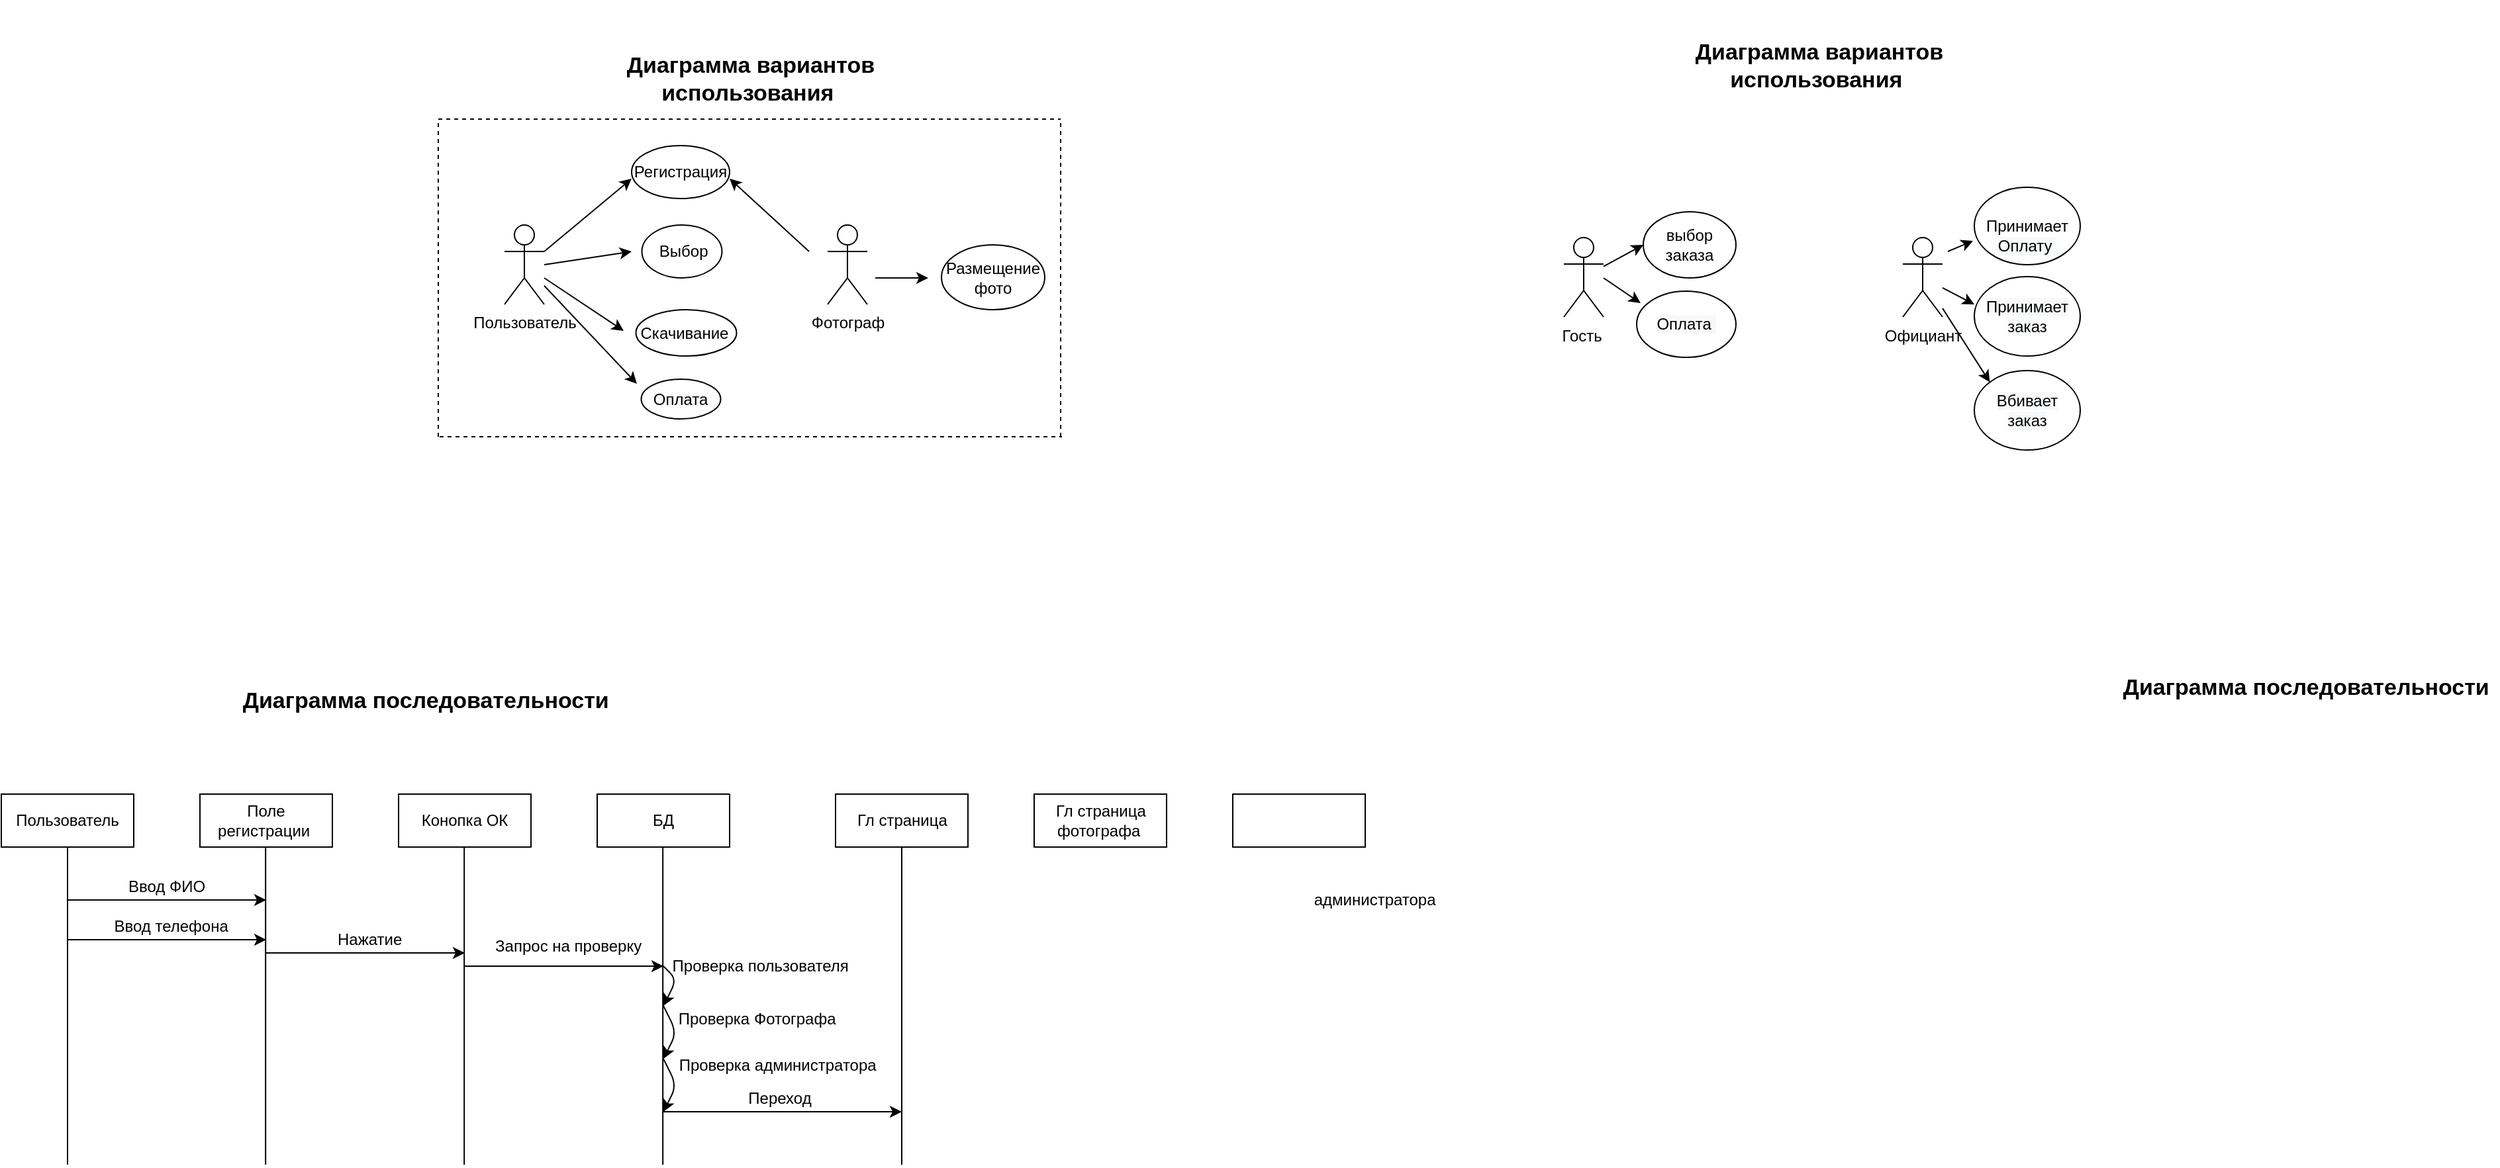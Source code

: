 <mxfile version="13.7.9" type="github">
  <diagram id="YE69xBtVCRSE5VGeOWay" name="Page-1">
    <mxGraphModel dx="2012" dy="662" grid="1" gridSize="10" guides="1" tooltips="1" connect="1" arrows="1" fold="1" page="1" pageScale="1" pageWidth="827" pageHeight="1169" math="0" shadow="0">
      <root>
        <mxCell id="0" />
        <mxCell id="1" parent="0" />
        <mxCell id="iiHJ2bzhxihyjnqLkJOd-1" value="Пользователь" style="shape=umlActor;verticalLabelPosition=bottom;verticalAlign=top;html=1;outlineConnect=0;" vertex="1" parent="1">
          <mxGeometry x="170" y="250" width="30" height="60" as="geometry" />
        </mxCell>
        <mxCell id="iiHJ2bzhxihyjnqLkJOd-2" value="Фотограф" style="shape=umlActor;verticalLabelPosition=bottom;verticalAlign=top;html=1;outlineConnect=0;" vertex="1" parent="1">
          <mxGeometry x="414" y="250" width="30" height="60" as="geometry" />
        </mxCell>
        <mxCell id="iiHJ2bzhxihyjnqLkJOd-3" value="&lt;font style=&quot;font-size: 17px&quot;&gt;&lt;b&gt;Диаграмма вариантов использования&amp;nbsp;&lt;/b&gt;&lt;/font&gt;" style="text;html=1;align=center;verticalAlign=middle;whiteSpace=wrap;rounded=0;" vertex="1" parent="1">
          <mxGeometry x="213" y="90" width="286" height="100" as="geometry" />
        </mxCell>
        <mxCell id="iiHJ2bzhxihyjnqLkJOd-8" value="" style="ellipse;whiteSpace=wrap;html=1;" vertex="1" parent="1">
          <mxGeometry x="273.25" y="366.5" width="60" height="30" as="geometry" />
        </mxCell>
        <mxCell id="iiHJ2bzhxihyjnqLkJOd-9" value="" style="ellipse;whiteSpace=wrap;html=1;" vertex="1" parent="1">
          <mxGeometry x="500" y="265" width="78" height="49" as="geometry" />
        </mxCell>
        <mxCell id="iiHJ2bzhxihyjnqLkJOd-10" value="" style="ellipse;whiteSpace=wrap;html=1;" vertex="1" parent="1">
          <mxGeometry x="273.75" y="250" width="60.5" height="40" as="geometry" />
        </mxCell>
        <mxCell id="iiHJ2bzhxihyjnqLkJOd-11" value="" style="ellipse;whiteSpace=wrap;html=1;" vertex="1" parent="1">
          <mxGeometry x="266" y="190" width="74" height="40" as="geometry" />
        </mxCell>
        <mxCell id="iiHJ2bzhxihyjnqLkJOd-12" value="" style="ellipse;whiteSpace=wrap;html=1;" vertex="1" parent="1">
          <mxGeometry x="269.25" y="314" width="76" height="35" as="geometry" />
        </mxCell>
        <mxCell id="iiHJ2bzhxihyjnqLkJOd-13" value="Регистрация" style="text;html=1;strokeColor=none;fillColor=none;align=center;verticalAlign=middle;whiteSpace=wrap;rounded=0;" vertex="1" parent="1">
          <mxGeometry x="283" y="200" width="40" height="20" as="geometry" />
        </mxCell>
        <mxCell id="iiHJ2bzhxihyjnqLkJOd-15" value="Выбор&amp;nbsp;" style="text;html=1;strokeColor=none;fillColor=none;align=center;verticalAlign=middle;whiteSpace=wrap;rounded=0;" vertex="1" parent="1">
          <mxGeometry x="287.25" y="260" width="40" height="20" as="geometry" />
        </mxCell>
        <mxCell id="iiHJ2bzhxihyjnqLkJOd-16" value="Оплата" style="text;html=1;strokeColor=none;fillColor=none;align=center;verticalAlign=middle;whiteSpace=wrap;rounded=0;" vertex="1" parent="1">
          <mxGeometry x="283.25" y="371.5" width="40" height="20" as="geometry" />
        </mxCell>
        <mxCell id="iiHJ2bzhxihyjnqLkJOd-17" value="Скачивание" style="text;html=1;strokeColor=none;fillColor=none;align=center;verticalAlign=middle;whiteSpace=wrap;rounded=0;" vertex="1" parent="1">
          <mxGeometry x="286.25" y="321.5" width="40" height="20" as="geometry" />
        </mxCell>
        <mxCell id="iiHJ2bzhxihyjnqLkJOd-20" value="Размещение фото" style="text;html=1;strokeColor=none;fillColor=none;align=center;verticalAlign=middle;whiteSpace=wrap;rounded=0;" vertex="1" parent="1">
          <mxGeometry x="499" y="270" width="80" height="40" as="geometry" />
        </mxCell>
        <mxCell id="iiHJ2bzhxihyjnqLkJOd-24" value="" style="endArrow=classic;html=1;" edge="1" parent="1">
          <mxGeometry width="50" height="50" relative="1" as="geometry">
            <mxPoint x="200" y="270" as="sourcePoint" />
            <mxPoint x="266" y="215" as="targetPoint" />
          </mxGeometry>
        </mxCell>
        <mxCell id="iiHJ2bzhxihyjnqLkJOd-26" value="" style="endArrow=classic;html=1;" edge="1" parent="1">
          <mxGeometry width="50" height="50" relative="1" as="geometry">
            <mxPoint x="400" y="270" as="sourcePoint" />
            <mxPoint x="340" y="215" as="targetPoint" />
          </mxGeometry>
        </mxCell>
        <mxCell id="iiHJ2bzhxihyjnqLkJOd-27" value="" style="endArrow=classic;html=1;" edge="1" parent="1">
          <mxGeometry width="50" height="50" relative="1" as="geometry">
            <mxPoint x="450" y="290" as="sourcePoint" />
            <mxPoint x="490" y="290" as="targetPoint" />
          </mxGeometry>
        </mxCell>
        <mxCell id="iiHJ2bzhxihyjnqLkJOd-28" value="" style="endArrow=classic;html=1;" edge="1" parent="1">
          <mxGeometry width="50" height="50" relative="1" as="geometry">
            <mxPoint x="200" y="280" as="sourcePoint" />
            <mxPoint x="266" y="270" as="targetPoint" />
          </mxGeometry>
        </mxCell>
        <mxCell id="iiHJ2bzhxihyjnqLkJOd-29" value="" style="endArrow=classic;html=1;" edge="1" parent="1">
          <mxGeometry width="50" height="50" relative="1" as="geometry">
            <mxPoint x="200" y="290" as="sourcePoint" />
            <mxPoint x="260" y="330" as="targetPoint" />
          </mxGeometry>
        </mxCell>
        <mxCell id="iiHJ2bzhxihyjnqLkJOd-30" value="" style="endArrow=classic;html=1;" edge="1" parent="1" source="iiHJ2bzhxihyjnqLkJOd-1">
          <mxGeometry width="50" height="50" relative="1" as="geometry">
            <mxPoint x="216" y="300" as="sourcePoint" />
            <mxPoint x="270" y="370" as="targetPoint" />
          </mxGeometry>
        </mxCell>
        <mxCell id="iiHJ2bzhxihyjnqLkJOd-31" value="" style="endArrow=none;dashed=1;html=1;" edge="1" parent="1">
          <mxGeometry width="50" height="50" relative="1" as="geometry">
            <mxPoint x="121" y="410" as="sourcePoint" />
            <mxPoint x="591" y="410" as="targetPoint" />
          </mxGeometry>
        </mxCell>
        <mxCell id="iiHJ2bzhxihyjnqLkJOd-32" value="" style="endArrow=none;dashed=1;html=1;" edge="1" parent="1">
          <mxGeometry width="50" height="50" relative="1" as="geometry">
            <mxPoint x="120" y="410" as="sourcePoint" />
            <mxPoint x="120" y="170" as="targetPoint" />
          </mxGeometry>
        </mxCell>
        <mxCell id="iiHJ2bzhxihyjnqLkJOd-33" value="" style="endArrow=none;dashed=1;html=1;" edge="1" parent="1">
          <mxGeometry width="50" height="50" relative="1" as="geometry">
            <mxPoint x="120" y="170" as="sourcePoint" />
            <mxPoint x="590" y="170" as="targetPoint" />
          </mxGeometry>
        </mxCell>
        <mxCell id="iiHJ2bzhxihyjnqLkJOd-34" value="" style="endArrow=none;dashed=1;html=1;" edge="1" parent="1">
          <mxGeometry width="50" height="50" relative="1" as="geometry">
            <mxPoint x="590" y="410" as="sourcePoint" />
            <mxPoint x="590" y="170" as="targetPoint" />
          </mxGeometry>
        </mxCell>
        <mxCell id="iiHJ2bzhxihyjnqLkJOd-35" value="&lt;font style=&quot;font-size: 17px&quot;&gt;&lt;b&gt;Диаграмма вариантов использования&amp;nbsp;&lt;/b&gt;&lt;/font&gt;" style="text;html=1;align=center;verticalAlign=middle;whiteSpace=wrap;rounded=0;" vertex="1" parent="1">
          <mxGeometry x="1020" y="80" width="286" height="100" as="geometry" />
        </mxCell>
        <mxCell id="iiHJ2bzhxihyjnqLkJOd-36" value="Гость&amp;nbsp;" style="shape=umlActor;verticalLabelPosition=bottom;verticalAlign=top;html=1;outlineConnect=0;" vertex="1" parent="1">
          <mxGeometry x="970" y="259.5" width="30" height="60" as="geometry" />
        </mxCell>
        <mxCell id="iiHJ2bzhxihyjnqLkJOd-37" value="Официант" style="shape=umlActor;verticalLabelPosition=bottom;verticalAlign=top;html=1;outlineConnect=0;" vertex="1" parent="1">
          <mxGeometry x="1226" y="259.5" width="30" height="60" as="geometry" />
        </mxCell>
        <mxCell id="iiHJ2bzhxihyjnqLkJOd-44" value="" style="ellipse;whiteSpace=wrap;html=1;" vertex="1" parent="1">
          <mxGeometry x="1030" y="240" width="70" height="50" as="geometry" />
        </mxCell>
        <mxCell id="iiHJ2bzhxihyjnqLkJOd-46" value="выбор заказа" style="text;html=1;strokeColor=none;fillColor=none;align=center;verticalAlign=middle;whiteSpace=wrap;rounded=0;" vertex="1" parent="1">
          <mxGeometry x="1045" y="255" width="40" height="20" as="geometry" />
        </mxCell>
        <mxCell id="iiHJ2bzhxihyjnqLkJOd-47" value="&#xa;&#xa;&lt;span style=&quot;color: rgb(0, 0, 0); font-family: helvetica; font-size: 12px; font-style: normal; font-weight: 400; letter-spacing: normal; text-align: center; text-indent: 0px; text-transform: none; word-spacing: 0px; background-color: rgb(248, 249, 250); display: inline; float: none;&quot;&gt;Оплата&amp;nbsp;&lt;/span&gt;&#xa;&#xa;" style="ellipse;whiteSpace=wrap;html=1;" vertex="1" parent="1">
          <mxGeometry x="1025" y="300" width="75" height="50" as="geometry" />
        </mxCell>
        <mxCell id="iiHJ2bzhxihyjnqLkJOd-48" value="&lt;br&gt;Принимает&lt;br&gt;&lt;span style=&quot;color: rgb(0 , 0 , 0) ; font-family: &amp;#34;helvetica&amp;#34; ; font-size: 12px ; font-style: normal ; font-weight: 400 ; letter-spacing: normal ; text-align: center ; text-indent: 0px ; text-transform: none ; word-spacing: 0px ; background-color: rgb(248 , 249 , 250) ; display: inline ; float: none&quot;&gt;Оплату&amp;nbsp;&lt;/span&gt;&lt;br&gt;" style="ellipse;whiteSpace=wrap;html=1;" vertex="1" parent="1">
          <mxGeometry x="1280" y="221.5" width="80" height="58.5" as="geometry" />
        </mxCell>
        <mxCell id="iiHJ2bzhxihyjnqLkJOd-49" value="&#xa;&#xa;&lt;span style=&quot;color: rgb(0, 0, 0); font-family: helvetica; font-size: 12px; font-style: normal; font-weight: 400; letter-spacing: normal; text-align: center; text-indent: 0px; text-transform: none; word-spacing: 0px; background-color: rgb(248, 249, 250); display: inline; float: none;&quot;&gt;Принимает заказ&lt;/span&gt;&#xa;&#xa;" style="ellipse;whiteSpace=wrap;html=1;" vertex="1" parent="1">
          <mxGeometry x="1280" y="289" width="80" height="60" as="geometry" />
        </mxCell>
        <mxCell id="iiHJ2bzhxihyjnqLkJOd-50" value="&#xa;&#xa;&lt;span style=&quot;color: rgb(0, 0, 0); font-family: helvetica; font-size: 12px; font-style: normal; font-weight: 400; letter-spacing: normal; text-align: center; text-indent: 0px; text-transform: none; word-spacing: 0px; background-color: rgb(248, 249, 250); display: inline; float: none;&quot;&gt;Вбивает заказ&lt;/span&gt;&#xa;&#xa;" style="ellipse;whiteSpace=wrap;html=1;" vertex="1" parent="1">
          <mxGeometry x="1280" y="360" width="80" height="60" as="geometry" />
        </mxCell>
        <mxCell id="iiHJ2bzhxihyjnqLkJOd-51" value="" style="endArrow=classic;html=1;entryX=0;entryY=0.5;entryDx=0;entryDy=0;" edge="1" parent="1" source="iiHJ2bzhxihyjnqLkJOd-36" target="iiHJ2bzhxihyjnqLkJOd-44">
          <mxGeometry width="50" height="50" relative="1" as="geometry">
            <mxPoint x="1010" y="270" as="sourcePoint" />
            <mxPoint x="1080" y="240" as="targetPoint" />
          </mxGeometry>
        </mxCell>
        <mxCell id="iiHJ2bzhxihyjnqLkJOd-52" value="" style="endArrow=classic;html=1;entryX=0.04;entryY=0.18;entryDx=0;entryDy=0;entryPerimeter=0;" edge="1" parent="1" target="iiHJ2bzhxihyjnqLkJOd-47">
          <mxGeometry width="50" height="50" relative="1" as="geometry">
            <mxPoint x="1000" y="290" as="sourcePoint" />
            <mxPoint x="1040" y="275" as="targetPoint" />
          </mxGeometry>
        </mxCell>
        <mxCell id="iiHJ2bzhxihyjnqLkJOd-56" value="" style="endArrow=classic;html=1;entryX=0;entryY=0.35;entryDx=0;entryDy=0;entryPerimeter=0;" edge="1" parent="1" source="iiHJ2bzhxihyjnqLkJOd-37" target="iiHJ2bzhxihyjnqLkJOd-49">
          <mxGeometry width="50" height="50" relative="1" as="geometry">
            <mxPoint x="1260" y="290" as="sourcePoint" />
            <mxPoint x="1260" y="300" as="targetPoint" />
          </mxGeometry>
        </mxCell>
        <mxCell id="iiHJ2bzhxihyjnqLkJOd-58" value="" style="endArrow=classic;html=1;entryX=0;entryY=0;entryDx=0;entryDy=0;" edge="1" parent="1" source="iiHJ2bzhxihyjnqLkJOd-37" target="iiHJ2bzhxihyjnqLkJOd-50">
          <mxGeometry width="50" height="50" relative="1" as="geometry">
            <mxPoint x="1270" y="280" as="sourcePoint" />
            <mxPoint x="1080" y="240" as="targetPoint" />
          </mxGeometry>
        </mxCell>
        <mxCell id="iiHJ2bzhxihyjnqLkJOd-59" value="" style="endArrow=classic;html=1;entryX=-0.012;entryY=0.692;entryDx=0;entryDy=0;entryPerimeter=0;" edge="1" parent="1" target="iiHJ2bzhxihyjnqLkJOd-48">
          <mxGeometry width="50" height="50" relative="1" as="geometry">
            <mxPoint x="1260" y="270" as="sourcePoint" />
            <mxPoint x="1260" y="250" as="targetPoint" />
          </mxGeometry>
        </mxCell>
        <mxCell id="iiHJ2bzhxihyjnqLkJOd-60" value="&lt;font style=&quot;font-size: 17px&quot;&gt;&lt;b&gt;Диаграмма последовательности&amp;nbsp;&lt;/b&gt;&lt;/font&gt;" style="text;html=1;align=center;verticalAlign=middle;whiteSpace=wrap;rounded=0;" vertex="1" parent="1">
          <mxGeometry x="-30" y="560" width="286" height="100" as="geometry" />
        </mxCell>
        <mxCell id="iiHJ2bzhxihyjnqLkJOd-62" value="&lt;font style=&quot;font-size: 17px&quot;&gt;&lt;b&gt;Диаграмма последовательности&amp;nbsp;&lt;/b&gt;&lt;/font&gt;" style="text;html=1;align=center;verticalAlign=middle;whiteSpace=wrap;rounded=0;" vertex="1" parent="1">
          <mxGeometry x="1390" y="550" width="286" height="100" as="geometry" />
        </mxCell>
        <mxCell id="iiHJ2bzhxihyjnqLkJOd-63" value="" style="rounded=0;whiteSpace=wrap;html=1;" vertex="1" parent="1">
          <mxGeometry x="-210" y="680" width="100" height="40" as="geometry" />
        </mxCell>
        <mxCell id="iiHJ2bzhxihyjnqLkJOd-64" value="Пользователь" style="text;html=1;strokeColor=none;fillColor=none;align=center;verticalAlign=middle;whiteSpace=wrap;rounded=0;" vertex="1" parent="1">
          <mxGeometry x="-180" y="690" width="40" height="20" as="geometry" />
        </mxCell>
        <mxCell id="iiHJ2bzhxihyjnqLkJOd-65" value="" style="rounded=0;whiteSpace=wrap;html=1;" vertex="1" parent="1">
          <mxGeometry x="-60" y="680" width="100" height="40" as="geometry" />
        </mxCell>
        <mxCell id="iiHJ2bzhxihyjnqLkJOd-66" value="" style="rounded=0;whiteSpace=wrap;html=1;" vertex="1" parent="1">
          <mxGeometry x="90" y="680" width="100" height="40" as="geometry" />
        </mxCell>
        <mxCell id="iiHJ2bzhxihyjnqLkJOd-67" value="" style="rounded=0;whiteSpace=wrap;html=1;" vertex="1" parent="1">
          <mxGeometry x="420" y="680" width="100" height="40" as="geometry" />
        </mxCell>
        <mxCell id="iiHJ2bzhxihyjnqLkJOd-68" value="" style="rounded=0;whiteSpace=wrap;html=1;" vertex="1" parent="1">
          <mxGeometry x="240" y="680" width="100" height="40" as="geometry" />
        </mxCell>
        <mxCell id="iiHJ2bzhxihyjnqLkJOd-70" value="" style="endArrow=none;html=1;entryX=0.5;entryY=1;entryDx=0;entryDy=0;" edge="1" parent="1" target="iiHJ2bzhxihyjnqLkJOd-63">
          <mxGeometry width="50" height="50" relative="1" as="geometry">
            <mxPoint x="-160" y="960" as="sourcePoint" />
            <mxPoint x="-160" y="800" as="targetPoint" />
          </mxGeometry>
        </mxCell>
        <mxCell id="iiHJ2bzhxihyjnqLkJOd-71" value="" style="endArrow=none;html=1;entryX=0.5;entryY=1;entryDx=0;entryDy=0;" edge="1" parent="1">
          <mxGeometry width="50" height="50" relative="1" as="geometry">
            <mxPoint x="-10.42" y="960" as="sourcePoint" />
            <mxPoint x="-10.42" y="720" as="targetPoint" />
          </mxGeometry>
        </mxCell>
        <mxCell id="iiHJ2bzhxihyjnqLkJOd-72" value="" style="endArrow=none;html=1;entryX=0.5;entryY=1;entryDx=0;entryDy=0;" edge="1" parent="1">
          <mxGeometry width="50" height="50" relative="1" as="geometry">
            <mxPoint x="139.58" y="960" as="sourcePoint" />
            <mxPoint x="139.58" y="720" as="targetPoint" />
          </mxGeometry>
        </mxCell>
        <mxCell id="iiHJ2bzhxihyjnqLkJOd-73" value="" style="endArrow=none;html=1;entryX=0.5;entryY=1;entryDx=0;entryDy=0;" edge="1" parent="1">
          <mxGeometry width="50" height="50" relative="1" as="geometry">
            <mxPoint x="289.58" y="960" as="sourcePoint" />
            <mxPoint x="289.58" y="720" as="targetPoint" />
          </mxGeometry>
        </mxCell>
        <mxCell id="iiHJ2bzhxihyjnqLkJOd-74" value="" style="endArrow=none;html=1;entryX=0.5;entryY=1;entryDx=0;entryDy=0;" edge="1" parent="1">
          <mxGeometry width="50" height="50" relative="1" as="geometry">
            <mxPoint x="470.0" y="960" as="sourcePoint" />
            <mxPoint x="470.0" y="720" as="targetPoint" />
          </mxGeometry>
        </mxCell>
        <mxCell id="iiHJ2bzhxihyjnqLkJOd-75" value="Поле регистрации&amp;nbsp;" style="text;html=1;strokeColor=none;fillColor=none;align=center;verticalAlign=middle;whiteSpace=wrap;rounded=0;" vertex="1" parent="1">
          <mxGeometry x="-60" y="690" width="100" height="20" as="geometry" />
        </mxCell>
        <mxCell id="iiHJ2bzhxihyjnqLkJOd-76" value="Конопка ОК" style="text;html=1;strokeColor=none;fillColor=none;align=center;verticalAlign=middle;whiteSpace=wrap;rounded=0;" vertex="1" parent="1">
          <mxGeometry x="95" y="685" width="90" height="30" as="geometry" />
        </mxCell>
        <mxCell id="iiHJ2bzhxihyjnqLkJOd-77" value="БД" style="text;html=1;strokeColor=none;fillColor=none;align=center;verticalAlign=middle;whiteSpace=wrap;rounded=0;" vertex="1" parent="1">
          <mxGeometry x="270" y="690" width="40" height="20" as="geometry" />
        </mxCell>
        <mxCell id="iiHJ2bzhxihyjnqLkJOd-78" value="Гл страница" style="text;html=1;strokeColor=none;fillColor=none;align=center;verticalAlign=middle;whiteSpace=wrap;rounded=0;" vertex="1" parent="1">
          <mxGeometry x="426.5" y="690" width="87" height="20" as="geometry" />
        </mxCell>
        <mxCell id="iiHJ2bzhxihyjnqLkJOd-79" value="" style="endArrow=classic;html=1;" edge="1" parent="1">
          <mxGeometry width="50" height="50" relative="1" as="geometry">
            <mxPoint x="-160" y="760" as="sourcePoint" />
            <mxPoint x="-10" y="760" as="targetPoint" />
          </mxGeometry>
        </mxCell>
        <mxCell id="iiHJ2bzhxihyjnqLkJOd-80" value="Ввод ФИО" style="text;html=1;strokeColor=none;fillColor=none;align=center;verticalAlign=middle;whiteSpace=wrap;rounded=0;" vertex="1" parent="1">
          <mxGeometry x="-120" y="740" width="70" height="20" as="geometry" />
        </mxCell>
        <mxCell id="iiHJ2bzhxihyjnqLkJOd-81" value="" style="endArrow=classic;html=1;" edge="1" parent="1">
          <mxGeometry width="50" height="50" relative="1" as="geometry">
            <mxPoint x="-160.0" y="790" as="sourcePoint" />
            <mxPoint x="-10.0" y="790" as="targetPoint" />
          </mxGeometry>
        </mxCell>
        <mxCell id="iiHJ2bzhxihyjnqLkJOd-82" value="Ввод телефона&amp;nbsp;" style="text;html=1;strokeColor=none;fillColor=none;align=center;verticalAlign=middle;whiteSpace=wrap;rounded=0;" vertex="1" parent="1">
          <mxGeometry x="-130" y="770" width="100" height="20" as="geometry" />
        </mxCell>
        <mxCell id="iiHJ2bzhxihyjnqLkJOd-83" value="Нажатие&amp;nbsp;" style="text;html=1;strokeColor=none;fillColor=none;align=center;verticalAlign=middle;whiteSpace=wrap;rounded=0;" vertex="1" parent="1">
          <mxGeometry x="50" y="780" width="40" height="20" as="geometry" />
        </mxCell>
        <mxCell id="iiHJ2bzhxihyjnqLkJOd-84" value="" style="endArrow=classic;html=1;" edge="1" parent="1">
          <mxGeometry width="50" height="50" relative="1" as="geometry">
            <mxPoint x="-10.0" y="800" as="sourcePoint" />
            <mxPoint x="140.0" y="800" as="targetPoint" />
          </mxGeometry>
        </mxCell>
        <mxCell id="iiHJ2bzhxihyjnqLkJOd-85" value="" style="endArrow=classic;html=1;" edge="1" parent="1">
          <mxGeometry width="50" height="50" relative="1" as="geometry">
            <mxPoint x="140.0" y="810" as="sourcePoint" />
            <mxPoint x="290" y="810" as="targetPoint" />
          </mxGeometry>
        </mxCell>
        <mxCell id="iiHJ2bzhxihyjnqLkJOd-87" value="" style="endArrow=classic;html=1;" edge="1" parent="1">
          <mxGeometry width="50" height="50" relative="1" as="geometry">
            <mxPoint x="290" y="920" as="sourcePoint" />
            <mxPoint x="470" y="920" as="targetPoint" />
          </mxGeometry>
        </mxCell>
        <mxCell id="iiHJ2bzhxihyjnqLkJOd-88" value="Запрос на проверку&amp;nbsp;" style="text;html=1;strokeColor=none;fillColor=none;align=center;verticalAlign=middle;whiteSpace=wrap;rounded=0;" vertex="1" parent="1">
          <mxGeometry x="150" y="780" width="140" height="30" as="geometry" />
        </mxCell>
        <mxCell id="iiHJ2bzhxihyjnqLkJOd-90" value="" style="endArrow=classic;html=1;exitX=1;exitY=1;exitDx=0;exitDy=0;" edge="1" parent="1" source="iiHJ2bzhxihyjnqLkJOd-88">
          <mxGeometry width="50" height="50" relative="1" as="geometry">
            <mxPoint x="320" y="810" as="sourcePoint" />
            <mxPoint x="290" y="840" as="targetPoint" />
            <Array as="points">
              <mxPoint x="300" y="820" />
            </Array>
          </mxGeometry>
        </mxCell>
        <mxCell id="iiHJ2bzhxihyjnqLkJOd-91" value="Проверка пользователя&amp;nbsp;" style="text;html=1;strokeColor=none;fillColor=none;align=center;verticalAlign=middle;whiteSpace=wrap;rounded=0;" vertex="1" parent="1">
          <mxGeometry x="290" y="790" width="150" height="40" as="geometry" />
        </mxCell>
        <mxCell id="iiHJ2bzhxihyjnqLkJOd-92" value="Проверка Фотографа&amp;nbsp;" style="text;html=1;strokeColor=none;fillColor=none;align=center;verticalAlign=middle;whiteSpace=wrap;rounded=0;" vertex="1" parent="1">
          <mxGeometry x="286.25" y="840" width="152.75" height="20" as="geometry" />
        </mxCell>
        <mxCell id="iiHJ2bzhxihyjnqLkJOd-94" value="" style="endArrow=classic;html=1;" edge="1" parent="1">
          <mxGeometry width="50" height="50" relative="1" as="geometry">
            <mxPoint x="290" y="840" as="sourcePoint" />
            <mxPoint x="290" y="880" as="targetPoint" />
            <Array as="points">
              <mxPoint x="300" y="860" />
            </Array>
          </mxGeometry>
        </mxCell>
        <mxCell id="iiHJ2bzhxihyjnqLkJOd-95" value="" style="endArrow=classic;html=1;" edge="1" parent="1">
          <mxGeometry width="50" height="50" relative="1" as="geometry">
            <mxPoint x="290" y="880" as="sourcePoint" />
            <mxPoint x="290" y="920" as="targetPoint" />
            <Array as="points">
              <mxPoint x="300" y="900" />
            </Array>
          </mxGeometry>
        </mxCell>
        <mxCell id="iiHJ2bzhxihyjnqLkJOd-96" value="Проверка администратора&amp;nbsp;" style="text;html=1;strokeColor=none;fillColor=none;align=center;verticalAlign=middle;whiteSpace=wrap;rounded=0;" vertex="1" parent="1">
          <mxGeometry x="283" y="860" width="190" height="50" as="geometry" />
        </mxCell>
        <mxCell id="iiHJ2bzhxihyjnqLkJOd-97" value="Переход" style="text;html=1;strokeColor=none;fillColor=none;align=center;verticalAlign=middle;whiteSpace=wrap;rounded=0;" vertex="1" parent="1">
          <mxGeometry x="358" y="900" width="40" height="20" as="geometry" />
        </mxCell>
        <mxCell id="iiHJ2bzhxihyjnqLkJOd-98" value="" style="rounded=0;whiteSpace=wrap;html=1;" vertex="1" parent="1">
          <mxGeometry x="570" y="680" width="100" height="40" as="geometry" />
        </mxCell>
        <mxCell id="iiHJ2bzhxihyjnqLkJOd-99" value="Гл страница фотографа&amp;nbsp;" style="text;html=1;strokeColor=none;fillColor=none;align=center;verticalAlign=middle;whiteSpace=wrap;rounded=0;" vertex="1" parent="1">
          <mxGeometry x="576.5" y="690" width="87" height="20" as="geometry" />
        </mxCell>
        <mxCell id="iiHJ2bzhxihyjnqLkJOd-100" value="" style="rounded=0;whiteSpace=wrap;html=1;" vertex="1" parent="1">
          <mxGeometry x="720" y="680" width="100" height="40" as="geometry" />
        </mxCell>
        <mxCell id="iiHJ2bzhxihyjnqLkJOd-101" value="администратора&amp;nbsp;" style="text;html=1;strokeColor=none;fillColor=none;align=center;verticalAlign=middle;whiteSpace=wrap;rounded=0;" vertex="1" parent="1">
          <mxGeometry x="726.5" y="690" width="203.5" height="140" as="geometry" />
        </mxCell>
      </root>
    </mxGraphModel>
  </diagram>
</mxfile>
